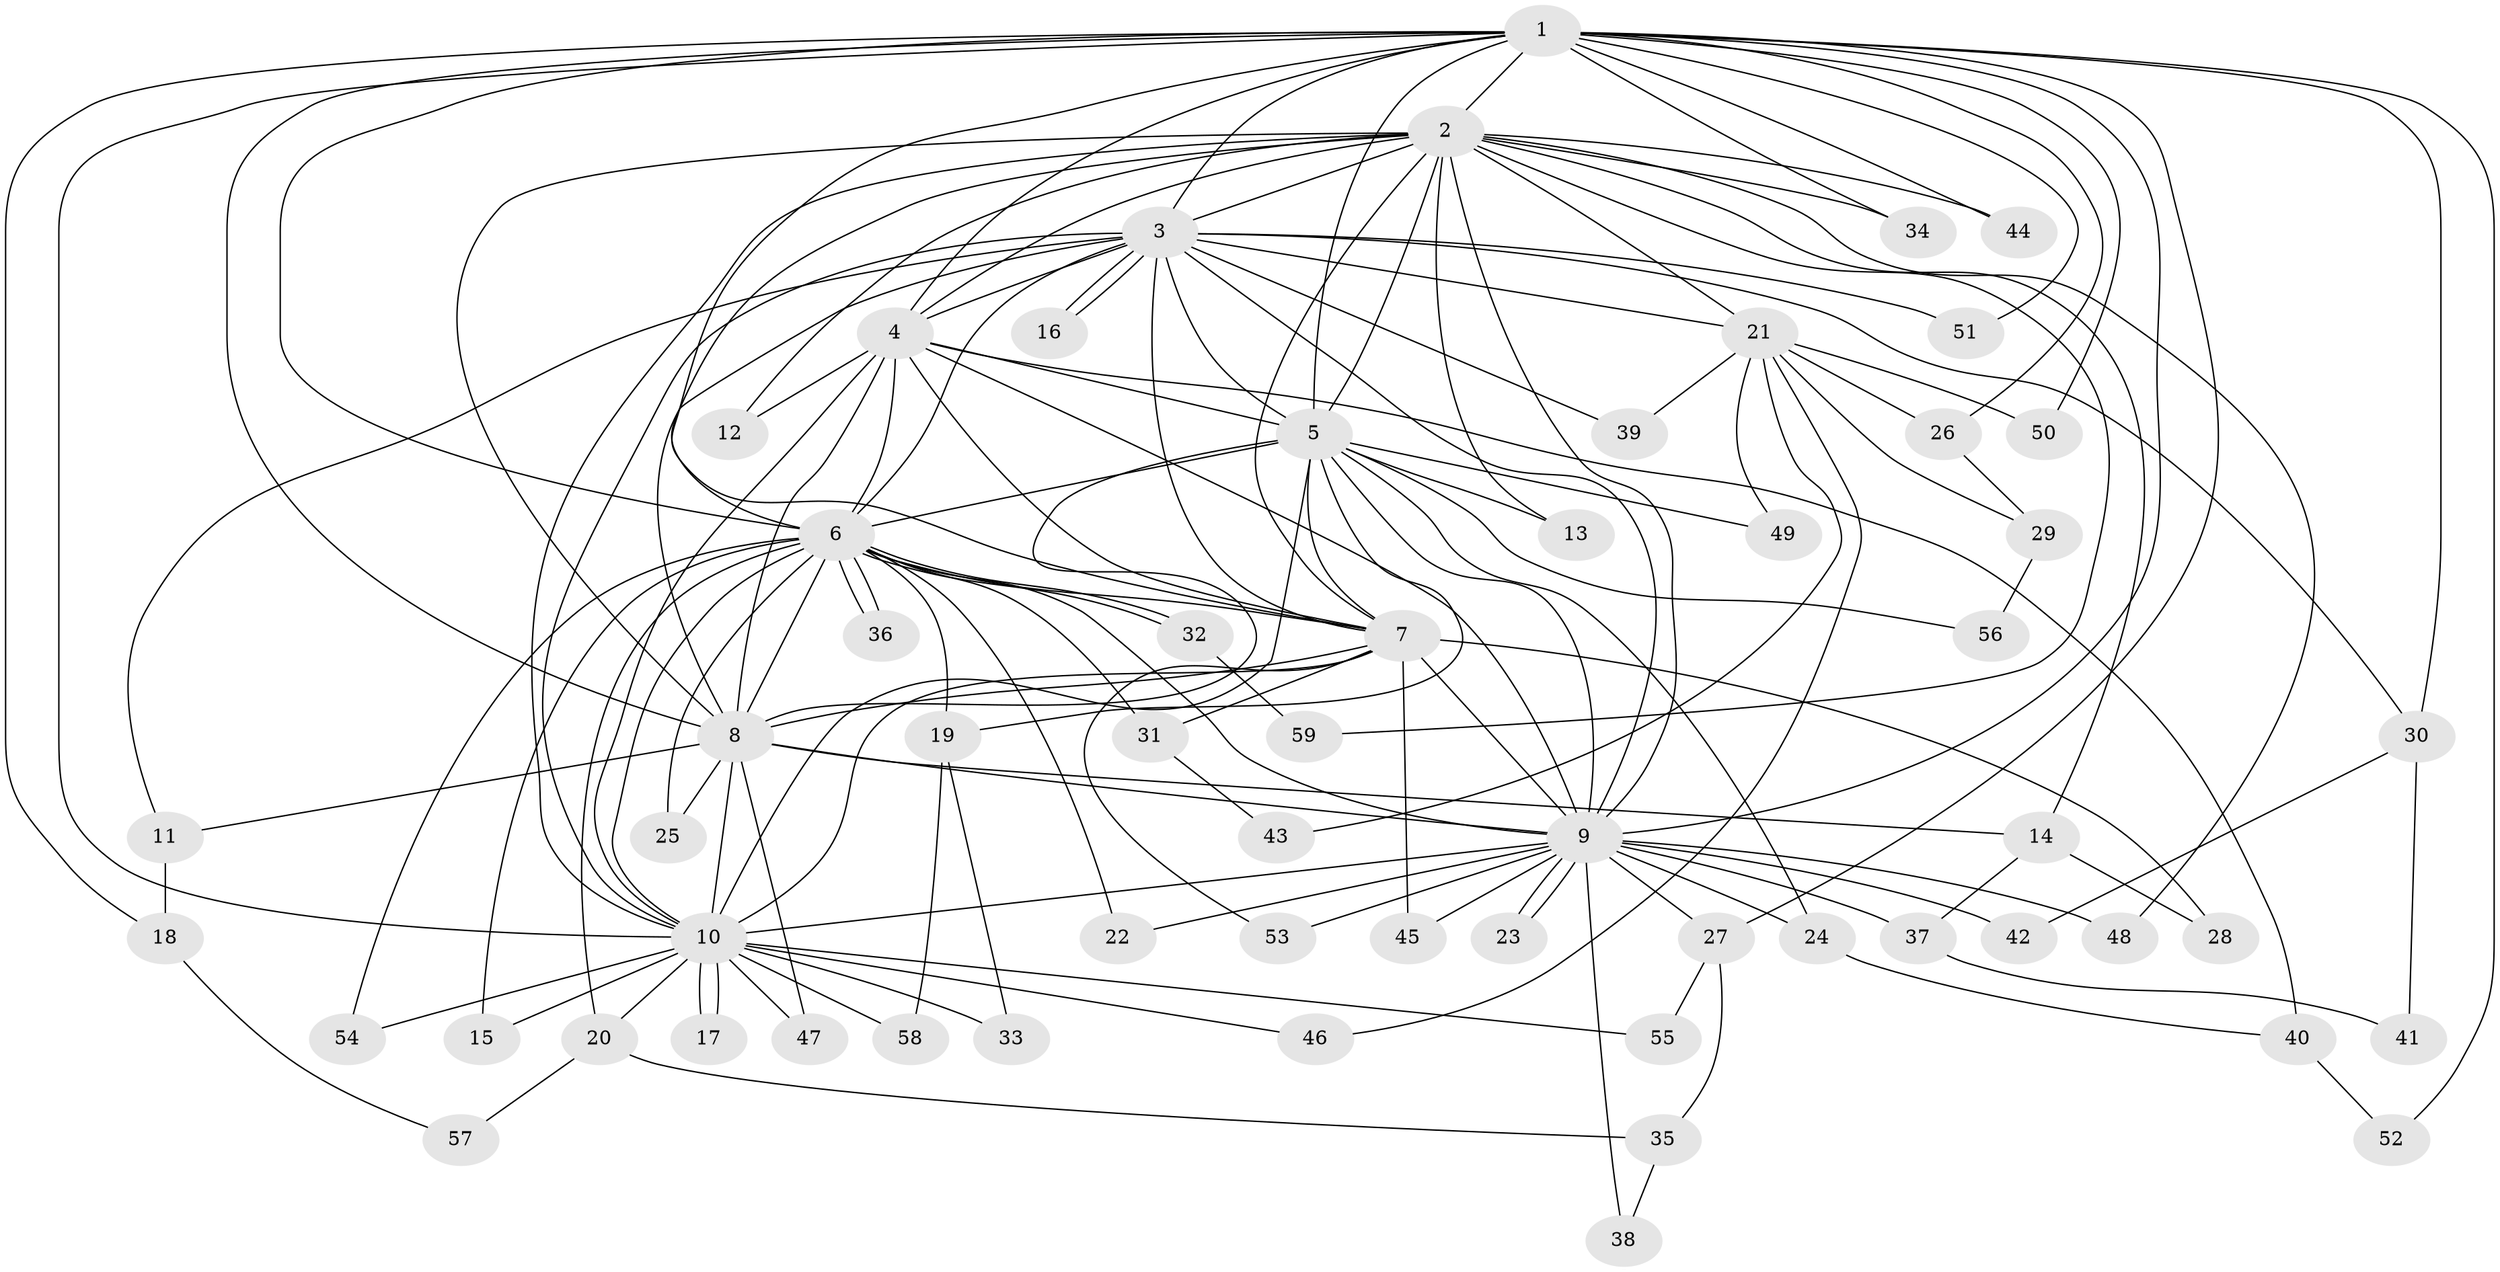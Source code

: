 // Generated by graph-tools (version 1.1) at 2025/25/03/09/25 03:25:42]
// undirected, 59 vertices, 143 edges
graph export_dot {
graph [start="1"]
  node [color=gray90,style=filled];
  1;
  2;
  3;
  4;
  5;
  6;
  7;
  8;
  9;
  10;
  11;
  12;
  13;
  14;
  15;
  16;
  17;
  18;
  19;
  20;
  21;
  22;
  23;
  24;
  25;
  26;
  27;
  28;
  29;
  30;
  31;
  32;
  33;
  34;
  35;
  36;
  37;
  38;
  39;
  40;
  41;
  42;
  43;
  44;
  45;
  46;
  47;
  48;
  49;
  50;
  51;
  52;
  53;
  54;
  55;
  56;
  57;
  58;
  59;
  1 -- 2;
  1 -- 3;
  1 -- 4;
  1 -- 5;
  1 -- 6;
  1 -- 7;
  1 -- 8;
  1 -- 9;
  1 -- 10;
  1 -- 18;
  1 -- 26;
  1 -- 27;
  1 -- 30;
  1 -- 34;
  1 -- 44;
  1 -- 50;
  1 -- 51;
  1 -- 52;
  2 -- 3;
  2 -- 4;
  2 -- 5;
  2 -- 6;
  2 -- 7;
  2 -- 8;
  2 -- 9;
  2 -- 10;
  2 -- 12;
  2 -- 13;
  2 -- 14;
  2 -- 21;
  2 -- 34;
  2 -- 44;
  2 -- 48;
  2 -- 59;
  3 -- 4;
  3 -- 5;
  3 -- 6;
  3 -- 7;
  3 -- 8;
  3 -- 9;
  3 -- 10;
  3 -- 11;
  3 -- 16;
  3 -- 16;
  3 -- 21;
  3 -- 30;
  3 -- 39;
  3 -- 51;
  4 -- 5;
  4 -- 6;
  4 -- 7;
  4 -- 8;
  4 -- 9;
  4 -- 10;
  4 -- 12;
  4 -- 40;
  5 -- 6;
  5 -- 7;
  5 -- 8;
  5 -- 9;
  5 -- 10;
  5 -- 13;
  5 -- 19;
  5 -- 24;
  5 -- 49;
  5 -- 56;
  6 -- 7;
  6 -- 8;
  6 -- 9;
  6 -- 10;
  6 -- 15;
  6 -- 19;
  6 -- 20;
  6 -- 22;
  6 -- 25;
  6 -- 31;
  6 -- 32;
  6 -- 32;
  6 -- 36;
  6 -- 36;
  6 -- 54;
  7 -- 8;
  7 -- 9;
  7 -- 10;
  7 -- 28;
  7 -- 31;
  7 -- 45;
  7 -- 53;
  8 -- 9;
  8 -- 10;
  8 -- 11;
  8 -- 14;
  8 -- 25;
  8 -- 47;
  9 -- 10;
  9 -- 22;
  9 -- 23;
  9 -- 23;
  9 -- 24;
  9 -- 27;
  9 -- 37;
  9 -- 38;
  9 -- 42;
  9 -- 45;
  9 -- 48;
  9 -- 53;
  10 -- 15;
  10 -- 17;
  10 -- 17;
  10 -- 20;
  10 -- 33;
  10 -- 46;
  10 -- 47;
  10 -- 54;
  10 -- 55;
  10 -- 58;
  11 -- 18;
  14 -- 28;
  14 -- 37;
  18 -- 57;
  19 -- 33;
  19 -- 58;
  20 -- 35;
  20 -- 57;
  21 -- 26;
  21 -- 29;
  21 -- 39;
  21 -- 43;
  21 -- 46;
  21 -- 49;
  21 -- 50;
  24 -- 40;
  26 -- 29;
  27 -- 35;
  27 -- 55;
  29 -- 56;
  30 -- 41;
  30 -- 42;
  31 -- 43;
  32 -- 59;
  35 -- 38;
  37 -- 41;
  40 -- 52;
}
